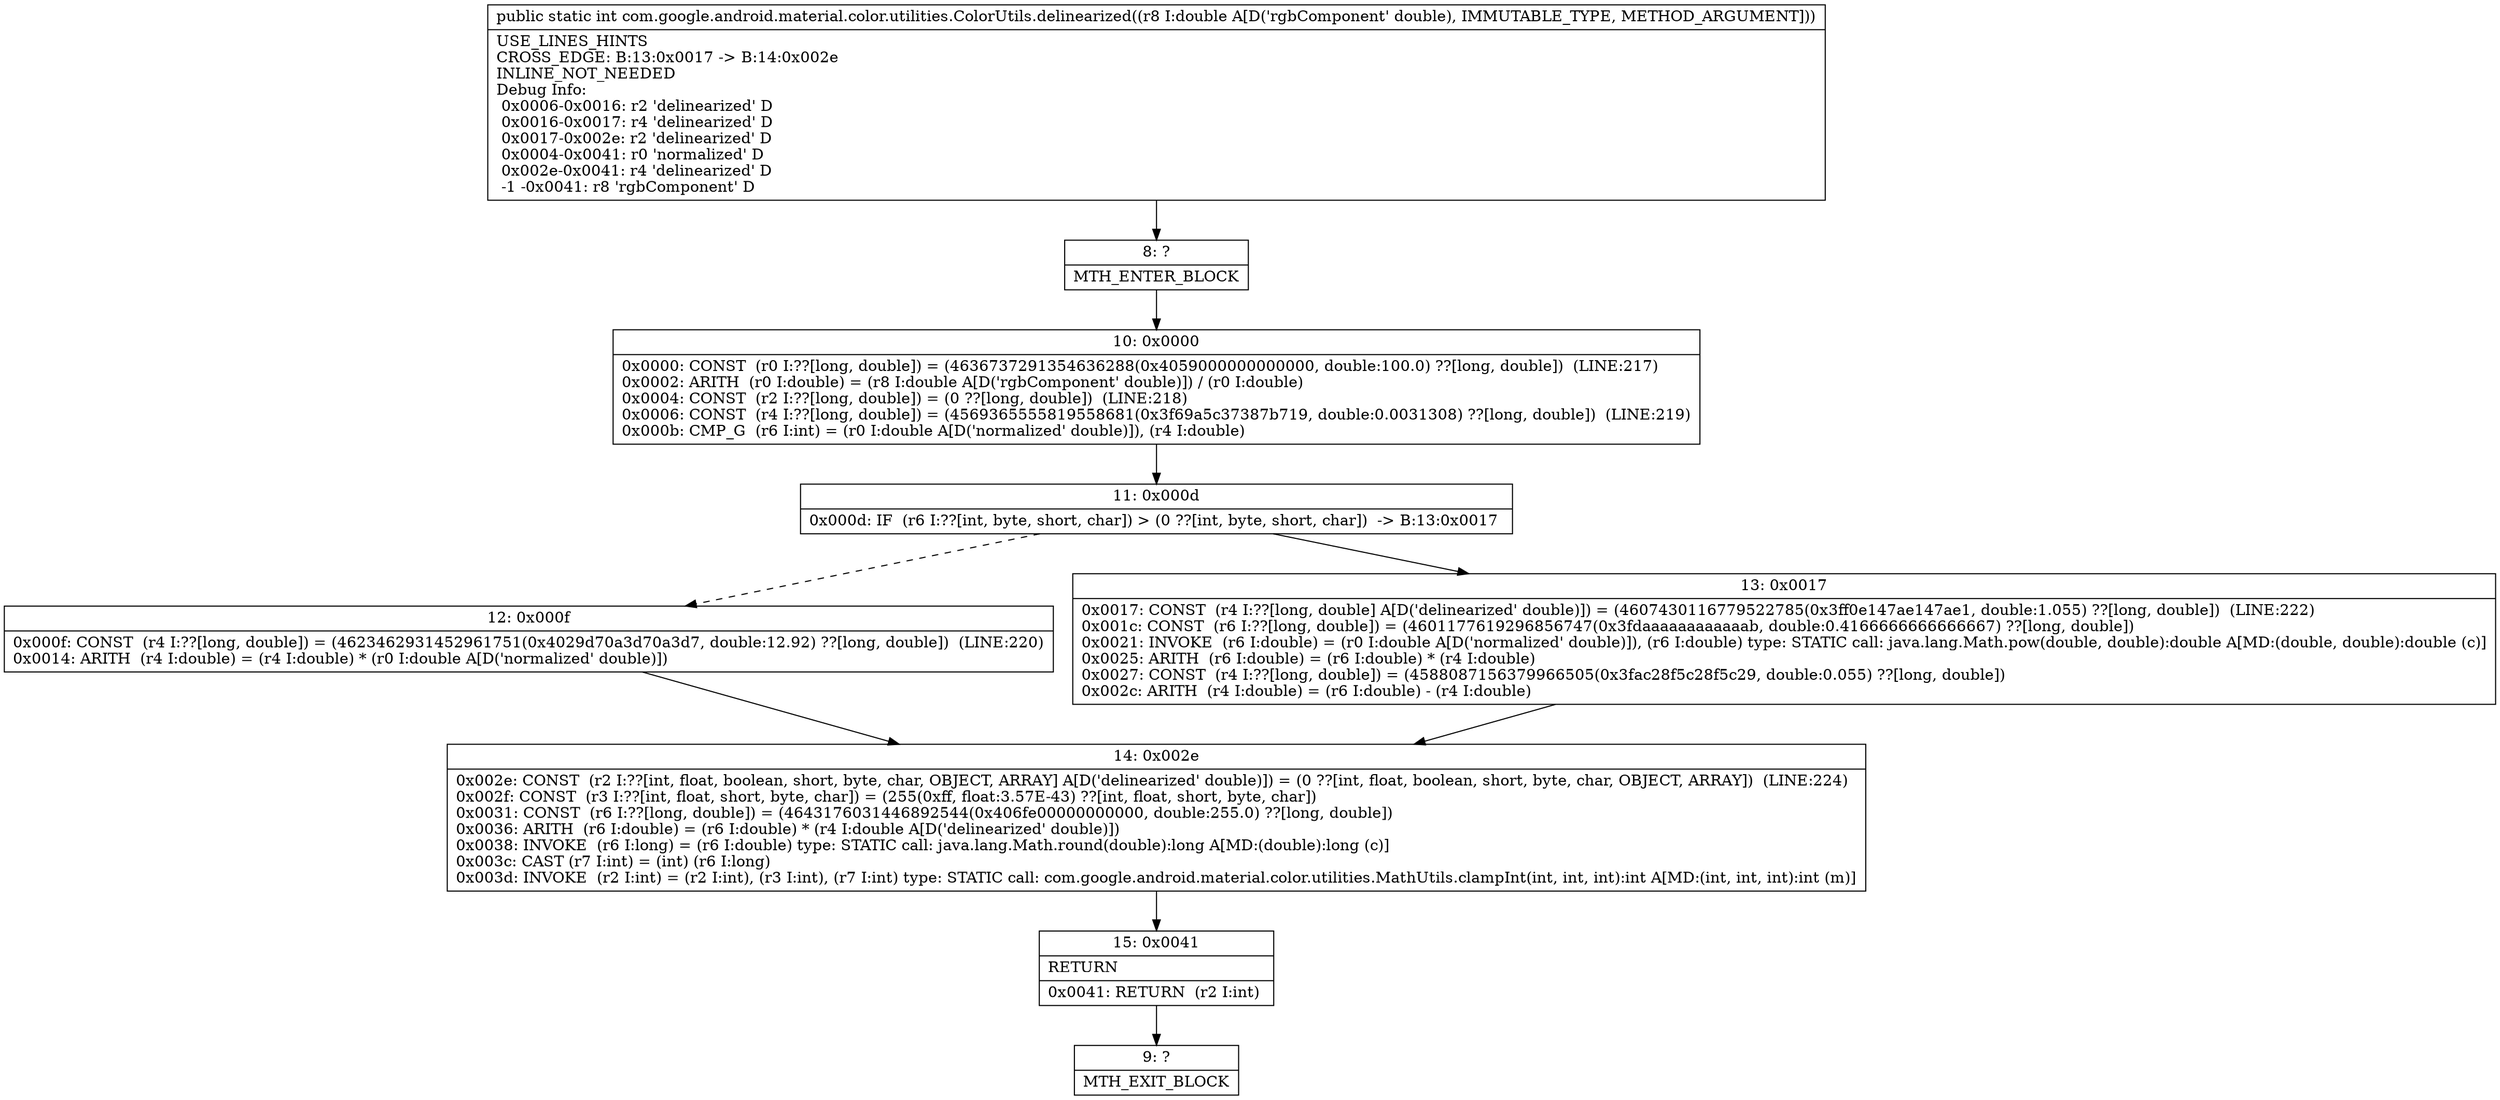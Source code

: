 digraph "CFG forcom.google.android.material.color.utilities.ColorUtils.delinearized(D)I" {
Node_8 [shape=record,label="{8\:\ ?|MTH_ENTER_BLOCK\l}"];
Node_10 [shape=record,label="{10\:\ 0x0000|0x0000: CONST  (r0 I:??[long, double]) = (4636737291354636288(0x4059000000000000, double:100.0) ??[long, double])  (LINE:217)\l0x0002: ARITH  (r0 I:double) = (r8 I:double A[D('rgbComponent' double)]) \/ (r0 I:double) \l0x0004: CONST  (r2 I:??[long, double]) = (0 ??[long, double])  (LINE:218)\l0x0006: CONST  (r4 I:??[long, double]) = (4569365555819558681(0x3f69a5c37387b719, double:0.0031308) ??[long, double])  (LINE:219)\l0x000b: CMP_G  (r6 I:int) = (r0 I:double A[D('normalized' double)]), (r4 I:double) \l}"];
Node_11 [shape=record,label="{11\:\ 0x000d|0x000d: IF  (r6 I:??[int, byte, short, char]) \> (0 ??[int, byte, short, char])  \-\> B:13:0x0017 \l}"];
Node_12 [shape=record,label="{12\:\ 0x000f|0x000f: CONST  (r4 I:??[long, double]) = (4623462931452961751(0x4029d70a3d70a3d7, double:12.92) ??[long, double])  (LINE:220)\l0x0014: ARITH  (r4 I:double) = (r4 I:double) * (r0 I:double A[D('normalized' double)]) \l}"];
Node_14 [shape=record,label="{14\:\ 0x002e|0x002e: CONST  (r2 I:??[int, float, boolean, short, byte, char, OBJECT, ARRAY] A[D('delinearized' double)]) = (0 ??[int, float, boolean, short, byte, char, OBJECT, ARRAY])  (LINE:224)\l0x002f: CONST  (r3 I:??[int, float, short, byte, char]) = (255(0xff, float:3.57E\-43) ??[int, float, short, byte, char]) \l0x0031: CONST  (r6 I:??[long, double]) = (4643176031446892544(0x406fe00000000000, double:255.0) ??[long, double]) \l0x0036: ARITH  (r6 I:double) = (r6 I:double) * (r4 I:double A[D('delinearized' double)]) \l0x0038: INVOKE  (r6 I:long) = (r6 I:double) type: STATIC call: java.lang.Math.round(double):long A[MD:(double):long (c)]\l0x003c: CAST (r7 I:int) = (int) (r6 I:long) \l0x003d: INVOKE  (r2 I:int) = (r2 I:int), (r3 I:int), (r7 I:int) type: STATIC call: com.google.android.material.color.utilities.MathUtils.clampInt(int, int, int):int A[MD:(int, int, int):int (m)]\l}"];
Node_15 [shape=record,label="{15\:\ 0x0041|RETURN\l|0x0041: RETURN  (r2 I:int) \l}"];
Node_9 [shape=record,label="{9\:\ ?|MTH_EXIT_BLOCK\l}"];
Node_13 [shape=record,label="{13\:\ 0x0017|0x0017: CONST  (r4 I:??[long, double] A[D('delinearized' double)]) = (4607430116779522785(0x3ff0e147ae147ae1, double:1.055) ??[long, double])  (LINE:222)\l0x001c: CONST  (r6 I:??[long, double]) = (4601177619296856747(0x3fdaaaaaaaaaaaab, double:0.4166666666666667) ??[long, double]) \l0x0021: INVOKE  (r6 I:double) = (r0 I:double A[D('normalized' double)]), (r6 I:double) type: STATIC call: java.lang.Math.pow(double, double):double A[MD:(double, double):double (c)]\l0x0025: ARITH  (r6 I:double) = (r6 I:double) * (r4 I:double) \l0x0027: CONST  (r4 I:??[long, double]) = (4588087156379966505(0x3fac28f5c28f5c29, double:0.055) ??[long, double]) \l0x002c: ARITH  (r4 I:double) = (r6 I:double) \- (r4 I:double) \l}"];
MethodNode[shape=record,label="{public static int com.google.android.material.color.utilities.ColorUtils.delinearized((r8 I:double A[D('rgbComponent' double), IMMUTABLE_TYPE, METHOD_ARGUMENT]))  | USE_LINES_HINTS\lCROSS_EDGE: B:13:0x0017 \-\> B:14:0x002e\lINLINE_NOT_NEEDED\lDebug Info:\l  0x0006\-0x0016: r2 'delinearized' D\l  0x0016\-0x0017: r4 'delinearized' D\l  0x0017\-0x002e: r2 'delinearized' D\l  0x0004\-0x0041: r0 'normalized' D\l  0x002e\-0x0041: r4 'delinearized' D\l  \-1 \-0x0041: r8 'rgbComponent' D\l}"];
MethodNode -> Node_8;Node_8 -> Node_10;
Node_10 -> Node_11;
Node_11 -> Node_12[style=dashed];
Node_11 -> Node_13;
Node_12 -> Node_14;
Node_14 -> Node_15;
Node_15 -> Node_9;
Node_13 -> Node_14;
}


